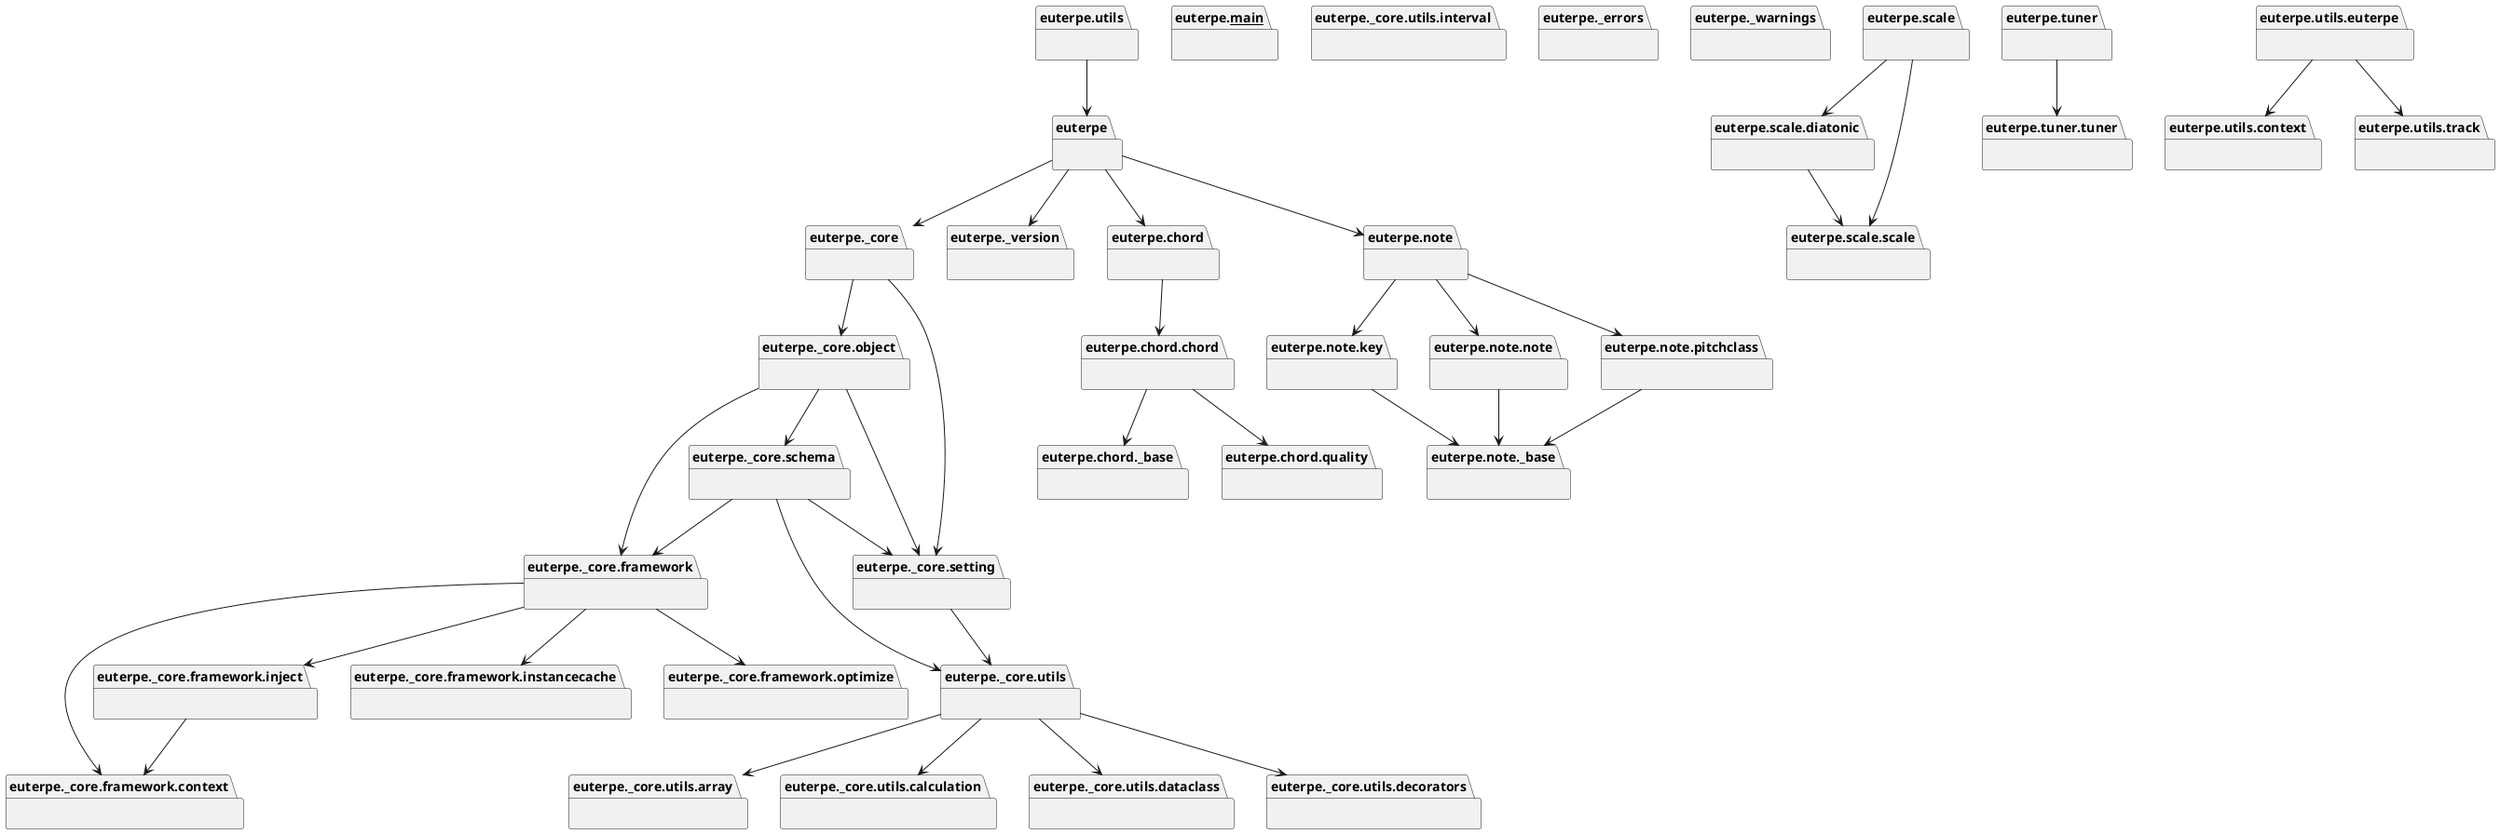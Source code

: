 @startuml packages
set namespaceSeparator none
package "euterpe" as euterpe {
}
package "euterpe.__main__" as euterpe.__main__ {
}
package "euterpe._core" as euterpe._core {
}
package "euterpe._core.framework" as euterpe._core.framework {
}
package "euterpe._core.framework.context" as euterpe._core.framework.context {
}
package "euterpe._core.framework.inject" as euterpe._core.framework.inject {
}
package "euterpe._core.framework.instancecache" as euterpe._core.framework.instancecache {
}
package "euterpe._core.framework.optimize" as euterpe._core.framework.optimize {
}
package "euterpe._core.object" as euterpe._core.object {
}
package "euterpe._core.schema" as euterpe._core.schema {
}
package "euterpe._core.setting" as euterpe._core.setting {
}
package "euterpe._core.utils" as euterpe._core.utils {
}
package "euterpe._core.utils.array" as euterpe._core.utils.array {
}
package "euterpe._core.utils.calculation" as euterpe._core.utils.calculation {
}
package "euterpe._core.utils.dataclass" as euterpe._core.utils.dataclass {
}
package "euterpe._core.utils.decorators" as euterpe._core.utils.decorators {
}
package "euterpe._core.utils.interval" as euterpe._core.utils.interval {
}
package "euterpe._errors" as euterpe._errors {
}
package "euterpe._version" as euterpe._version {
}
package "euterpe._warnings" as euterpe._warnings {
}
package "euterpe.chord" as euterpe.chord {
}
package "euterpe.chord._base" as euterpe.chord._base {
}
package "euterpe.chord.chord" as euterpe.chord.chord {
}
package "euterpe.chord.quality" as euterpe.chord.quality {
}
package "euterpe.note" as euterpe.note {
}
package "euterpe.note._base" as euterpe.note._base {
}
package "euterpe.note.key" as euterpe.note.key {
}
package "euterpe.note.note" as euterpe.note.note {
}
package "euterpe.note.pitchclass" as euterpe.note.pitchclass {
}
package "euterpe.scale" as euterpe.scale {
}
package "euterpe.scale.diatonic" as euterpe.scale.diatonic {
}
package "euterpe.scale.scale" as euterpe.scale.scale {
}
package "euterpe.tuner" as euterpe.tuner {
}
package "euterpe.tuner.tuner" as euterpe.tuner.tuner {
}
package "euterpe.utils" as euterpe.utils {
}
package "euterpe.utils.context" as euterpe.utils.context {
}
package "euterpe.utils.euterpe" as euterpe.utils.euterpe {
}
package "euterpe.utils.track" as euterpe.utils.track {
}
euterpe --> euterpe._core
euterpe --> euterpe._version
euterpe --> euterpe.chord
euterpe --> euterpe.note
euterpe._core --> euterpe._core.object
euterpe._core --> euterpe._core.setting
euterpe._core.framework --> euterpe._core.framework.context
euterpe._core.framework --> euterpe._core.framework.inject
euterpe._core.framework --> euterpe._core.framework.instancecache
euterpe._core.framework --> euterpe._core.framework.optimize
euterpe._core.framework.inject --> euterpe._core.framework.context
euterpe._core.object --> euterpe._core.framework
euterpe._core.object --> euterpe._core.schema
euterpe._core.object --> euterpe._core.setting
euterpe._core.schema --> euterpe._core.framework
euterpe._core.schema --> euterpe._core.setting
euterpe._core.schema --> euterpe._core.utils
euterpe._core.setting --> euterpe._core.utils
euterpe._core.utils --> euterpe._core.utils.array
euterpe._core.utils --> euterpe._core.utils.calculation
euterpe._core.utils --> euterpe._core.utils.dataclass
euterpe._core.utils --> euterpe._core.utils.decorators
euterpe.chord --> euterpe.chord.chord
euterpe.chord.chord --> euterpe.chord._base
euterpe.chord.chord --> euterpe.chord.quality
euterpe.note --> euterpe.note.key
euterpe.note --> euterpe.note.note
euterpe.note --> euterpe.note.pitchclass
euterpe.note.key --> euterpe.note._base
euterpe.note.note --> euterpe.note._base
euterpe.note.pitchclass --> euterpe.note._base
euterpe.scale --> euterpe.scale.diatonic
euterpe.scale --> euterpe.scale.scale
euterpe.scale.diatonic --> euterpe.scale.scale
euterpe.tuner --> euterpe.tuner.tuner
euterpe.utils --> euterpe
euterpe.utils.euterpe --> euterpe.utils.context
euterpe.utils.euterpe --> euterpe.utils.track
@enduml
